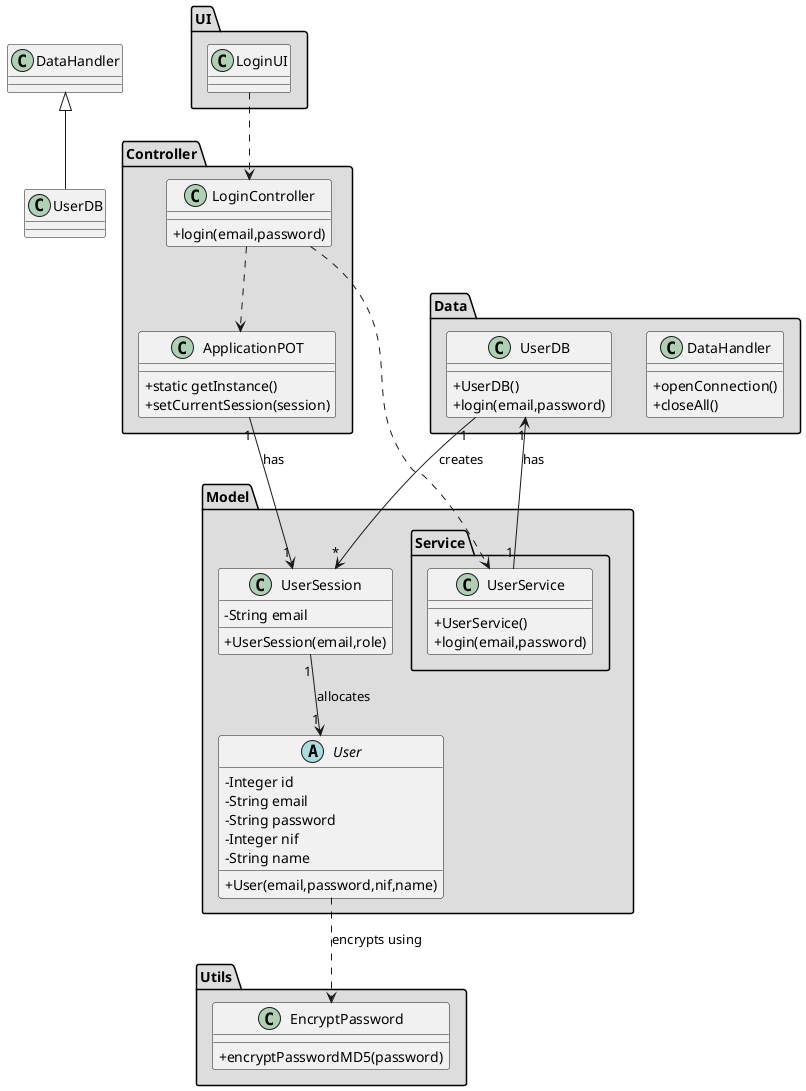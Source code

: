 @startuml
skinparam classAttributeIconSize 0


package "Controller" #DDDDDD {
class ApplicationPOT
{
  +static getInstance()
  +setCurrentSession(session)
}
}


package "UI" #DDDDDD {
class LoginUI{

}
}


package "Controller" #DDDDDD {
class LoginController{
+login(email,password)
}
}






package "Model" #DDDDDD {
abstract class User{
-Integer id
-String email
-String password
-Integer nif
-String name
+User(email,password,nif,name)
}

package "Service" #DDDDDD {

class UserService {
+UserService()
+login(email,password)
}

}

class UserSession{
-String email
+UserSession(email,role)
}




}


package "Data" #DDDDDD {
class DataHandler{
+openConnection()
+closeAll()
}

 class UserDB{
 +UserDB()
 +login(email,password)
 }

}

package "Utils" #DDDDDD {
class EncryptPassword {
+encryptPasswordMD5(password)
}

}




LoginUI ..> LoginController
LoginController ..> ApplicationPOT
LoginController ..> UserService
UserService "1" --> "1" UserDB : has
UserDB "1" --> "*" UserSession : creates
class UserDB extends DataHandler
ApplicationPOT "1" --> "1" UserSession : has
UserSession "1" --> "1" User : allocates
User ..> EncryptPassword : encrypts using

@enduml